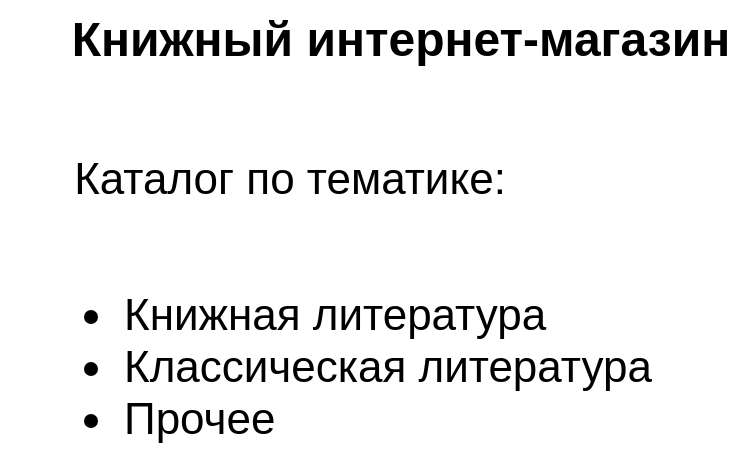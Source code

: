 <mxfile version="13.1.8" type="github">
  <diagram name="Page-1" id="f1b7ffb7-ca1e-a977-7cf5-a751b3c06c05">
    <mxGraphModel dx="1374" dy="789" grid="1" gridSize="10" guides="1" tooltips="1" connect="1" arrows="1" fold="1" page="1" pageScale="1" pageWidth="826" pageHeight="1169" background="#ffffff" math="0" shadow="0">
      <root>
        <mxCell id="0" />
        <mxCell id="1" parent="0" />
        <mxCell id="g1U-z3ok9zP9IM5ZBTjm-62" value="Книжный интернет-магазин" style="text;strokeColor=none;fillColor=none;html=1;fontSize=24;fontStyle=1;verticalAlign=middle;align=center;" vertex="1" parent="1">
          <mxGeometry x="360" y="40" width="100" height="40" as="geometry" />
        </mxCell>
        <mxCell id="g1U-z3ok9zP9IM5ZBTjm-63" value="&lt;ul style=&quot;font-size: 22px;&quot;&gt;&lt;li style=&quot;font-size: 22px;&quot;&gt;Книжная литература&lt;/li&gt;&lt;li style=&quot;font-size: 22px;&quot;&gt;Классическая литература&lt;/li&gt;&lt;li style=&quot;font-size: 22px;&quot;&gt;Прочее&lt;/li&gt;&lt;/ul&gt;" style="text;strokeColor=none;fillColor=none;html=1;whiteSpace=wrap;verticalAlign=middle;overflow=hidden;fontSize=22;" vertex="1" parent="1">
          <mxGeometry x="230" y="160" width="350" height="110" as="geometry" />
        </mxCell>
        <mxCell id="g1U-z3ok9zP9IM5ZBTjm-65" value="Каталог по тематике:" style="text;html=1;strokeColor=none;fillColor=none;align=center;verticalAlign=middle;whiteSpace=wrap;rounded=0;fontSize=22;" vertex="1" parent="1">
          <mxGeometry x="210" y="120" width="290" height="20" as="geometry" />
        </mxCell>
      </root>
    </mxGraphModel>
  </diagram>
</mxfile>
